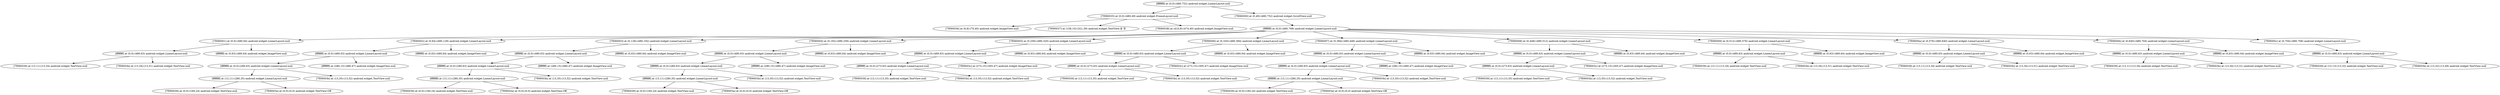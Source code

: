 strict digraph G {
  1 [ label="[ffffffff] at (0,0)-(480,752) android.widget.LinearLayout:null" ];
  2 [ label="[7f090035] at (0,0)-(480,49) android.widget.FrameLayout:null" ];
  3 [ label="[7f090036] at (6,8)-(70,40) android.widget.ImageView:null" ];
  4 [ label="[7f090037] at (158,10)-(321,39) android.widget.TextView:설  정" ];
  5 [ label="[7f090038] at (410,8)-(474,40) android.widget.ImageView:null" ];
  6 [ label="[7f090000] at (0,49)-(480,752) android.widget.ScrollView:null" ];
  7 [ label="[ffffffff] at (0,0)-(480,768) android.widget.LinearLayout:null" ];
  8 [ label="[7f090001] at (0,0)-(480,64) android.widget.LinearLayout:null" ];
  9 [ label="[ffffffff] at (0,0)-(480,63) android.widget.LinearLayout:null" ];
  10 [ label="[7f090039] at (13,11)-(13,34) android.widget.TextView:null" ];
  11 [ label="[7f09003b] at (13,34)-(13,51) android.widget.TextView:null" ];
  12 [ label="[ffffffff] at (0,63)-(480,64) android.widget.ImageView:null" ];
  13 [ label="[7f090002] at (0,64)-(480,128) android.widget.LinearLayout:null" ];
  14 [ label="[ffffffff] at (0,0)-(480,63) android.widget.LinearLayout:null" ];
  15 [ label="[ffffffff] at (0,0)-(280,63) android.widget.LinearLayout:null" ];
  16 [ label="[ffffffff] at (13,11)-(280,35) android.widget.LinearLayout:null" ];
  17 [ label="[7f090039] at (0,0)-(160,24) android.widget.TextView:null" ];
  18 [ label="[7f09003a] at (0,0)-(0,0) android.widget.TextView:Off" ];
  19 [ label="[7f09003b] at (13,35)-(13,52) android.widget.TextView:null" ];
  20 [ label="[ffffffff] at (280,15)-(480,47) android.widget.ImageView:null" ];
  21 [ label="[ffffffff] at (0,63)-(480,64) android.widget.ImageView:null" ];
  22 [ label="[7f090003] at (0,128)-(480,192) android.widget.LinearLayout:null" ];
  23 [ label="[ffffffff] at (0,0)-(480,63) android.widget.LinearLayout:null" ];
  24 [ label="[ffffffff] at (0,0)-(280,63) android.widget.LinearLayout:null" ];
  25 [ label="[ffffffff] at (13,11)-(280,35) android.widget.LinearLayout:null" ];
  26 [ label="[7f090039] at (0,0)-(160,24) android.widget.TextView:null" ];
  27 [ label="[7f09003a] at (0,0)-(0,0) android.widget.TextView:Off" ];
  28 [ label="[7f09003b] at (13,35)-(13,52) android.widget.TextView:null" ];
  29 [ label="[ffffffff] at (280,15)-(480,47) android.widget.ImageView:null" ];
  30 [ label="[ffffffff] at (0,63)-(480,64) android.widget.ImageView:null" ];
  31 [ label="[7f090004] at (0,192)-(480,256) android.widget.LinearLayout:null" ];
  32 [ label="[ffffffff] at (0,0)-(480,63) android.widget.LinearLayout:null" ];
  33 [ label="[ffffffff] at (0,0)-(280,63) android.widget.LinearLayout:null" ];
  34 [ label="[ffffffff] at (13,11)-(280,35) android.widget.LinearLayout:null" ];
  35 [ label="[7f090039] at (0,0)-(160,24) android.widget.TextView:null" ];
  36 [ label="[7f09003a] at (0,0)-(0,0) android.widget.TextView:Off" ];
  37 [ label="[7f09003b] at (13,35)-(13,52) android.widget.TextView:null" ];
  38 [ label="[ffffffff] at (280,15)-(480,47) android.widget.ImageView:null" ];
  39 [ label="[ffffffff] at (0,63)-(480,64) android.widget.ImageView:null" ];
  40 [ label="[7f090005] at (0,256)-(480,320) android.widget.LinearLayout:null" ];
  41 [ label="[ffffffff] at (0,0)-(480,63) android.widget.LinearLayout:null" ];
  42 [ label="[ffffffff] at (0,0)-(273,63) android.widget.LinearLayout:null" ];
  43 [ label="[7f090039] at (13,11)-(13,35) android.widget.TextView:null" ];
  44 [ label="[7f09003b] at (13,35)-(13,52) android.widget.TextView:null" ];
  45 [ label="[7f09003c] at (273,15)-(305,47) android.widget.ImageView:null" ];
  46 [ label="[ffffffff] at (0,63)-(480,64) android.widget.ImageView:null" ];
  47 [ label="[7f090006] at (0,320)-(480,384) android.widget.LinearLayout:null" ];
  48 [ label="[ffffffff] at (0,0)-(480,63) android.widget.LinearLayout:null" ];
  49 [ label="[ffffffff] at (0,0)-(273,63) android.widget.LinearLayout:null" ];
  50 [ label="[7f090039] at (13,11)-(13,35) android.widget.TextView:null" ];
  51 [ label="[7f09003b] at (13,35)-(13,52) android.widget.TextView:null" ];
  52 [ label="[7f09003c] at (273,15)-(305,47) android.widget.ImageView:null" ];
  53 [ label="[ffffffff] at (0,63)-(480,64) android.widget.ImageView:null" ];
  54 [ label="[7f090007] at (0,384)-(480,448) android.widget.LinearLayout:null" ];
  55 [ label="[ffffffff] at (0,0)-(480,63) android.widget.LinearLayout:null" ];
  56 [ label="[ffffffff] at (0,0)-(280,63) android.widget.LinearLayout:null" ];
  57 [ label="[ffffffff] at (13,11)-(280,35) android.widget.LinearLayout:null" ];
  58 [ label="[7f090039] at (0,0)-(160,24) android.widget.TextView:null" ];
  59 [ label="[7f09003a] at (0,0)-(0,0) android.widget.TextView:Off" ];
  60 [ label="[7f09003b] at (13,35)-(13,52) android.widget.TextView:null" ];
  61 [ label="[ffffffff] at (280,15)-(480,47) android.widget.ImageView:null" ];
  62 [ label="[ffffffff] at (0,63)-(480,64) android.widget.ImageView:null" ];
  63 [ label="[7f090008] at (0,448)-(480,512) android.widget.LinearLayout:null" ];
  64 [ label="[ffffffff] at (0,0)-(480,63) android.widget.LinearLayout:null" ];
  65 [ label="[ffffffff] at (0,0)-(273,63) android.widget.LinearLayout:null" ];
  66 [ label="[7f090039] at (13,11)-(13,35) android.widget.TextView:null" ];
  67 [ label="[7f09003b] at (13,35)-(13,52) android.widget.TextView:null" ];
  68 [ label="[7f09003c] at (273,15)-(305,47) android.widget.ImageView:null" ];
  69 [ label="[ffffffff] at (0,63)-(480,64) android.widget.ImageView:null" ];
  70 [ label="[7f090009] at (0,512)-(480,576) android.widget.LinearLayout:null" ];
  71 [ label="[ffffffff] at (0,0)-(480,63) android.widget.LinearLayout:null" ];
  72 [ label="[7f090039] at (13,11)-(13,34) android.widget.TextView:null" ];
  73 [ label="[7f09003b] at (13,34)-(13,51) android.widget.TextView:null" ];
  74 [ label="[ffffffff] at (0,63)-(480,64) android.widget.ImageView:null" ];
  75 [ label="[7f09000a] at (0,576)-(480,640) android.widget.LinearLayout:null" ];
  76 [ label="[ffffffff] at (0,0)-(480,63) android.widget.LinearLayout:null" ];
  77 [ label="[7f090039] at (13,11)-(13,34) android.widget.TextView:null" ];
  78 [ label="[7f09003b] at (13,34)-(13,51) android.widget.TextView:null" ];
  79 [ label="[ffffffff] at (0,63)-(480,64) android.widget.ImageView:null" ];
  80 [ label="[7f09000b] at (0,640)-(480,704) android.widget.LinearLayout:null" ];
  81 [ label="[ffffffff] at (0,0)-(480,63) android.widget.LinearLayout:null" ];
  82 [ label="[7f090039] at (13,11)-(13,34) android.widget.TextView:null" ];
  83 [ label="[7f09003b] at (13,34)-(13,51) android.widget.TextView:null" ];
  84 [ label="[ffffffff] at (0,63)-(480,64) android.widget.ImageView:null" ];
  85 [ label="[7f09000c] at (0,704)-(480,768) android.widget.LinearLayout:null" ];
  86 [ label="[ffffffff] at (0,0)-(480,63) android.widget.LinearLayout:null" ];
  87 [ label="[7f090039] at (13,13)-(13,32) android.widget.TextView:null" ];
  88 [ label="[7f09003b] at (13,32)-(13,49) android.widget.TextView:null" ];
  1 -> 2;
  2 -> 3;
  2 -> 4;
  2 -> 5;
  1 -> 6;
  6 -> 7;
  7 -> 8;
  8 -> 9;
  9 -> 10;
  9 -> 11;
  8 -> 12;
  7 -> 13;
  13 -> 14;
  14 -> 15;
  15 -> 16;
  16 -> 17;
  16 -> 18;
  15 -> 19;
  14 -> 20;
  13 -> 21;
  7 -> 22;
  22 -> 23;
  23 -> 24;
  24 -> 25;
  25 -> 26;
  25 -> 27;
  24 -> 28;
  23 -> 29;
  22 -> 30;
  7 -> 31;
  31 -> 32;
  32 -> 33;
  33 -> 34;
  34 -> 35;
  34 -> 36;
  33 -> 37;
  32 -> 38;
  31 -> 39;
  7 -> 40;
  40 -> 41;
  41 -> 42;
  42 -> 43;
  42 -> 44;
  41 -> 45;
  40 -> 46;
  7 -> 47;
  47 -> 48;
  48 -> 49;
  49 -> 50;
  49 -> 51;
  48 -> 52;
  47 -> 53;
  7 -> 54;
  54 -> 55;
  55 -> 56;
  56 -> 57;
  57 -> 58;
  57 -> 59;
  56 -> 60;
  55 -> 61;
  54 -> 62;
  7 -> 63;
  63 -> 64;
  64 -> 65;
  65 -> 66;
  65 -> 67;
  64 -> 68;
  63 -> 69;
  7 -> 70;
  70 -> 71;
  71 -> 72;
  71 -> 73;
  70 -> 74;
  7 -> 75;
  75 -> 76;
  76 -> 77;
  76 -> 78;
  75 -> 79;
  7 -> 80;
  80 -> 81;
  81 -> 82;
  81 -> 83;
  80 -> 84;
  7 -> 85;
  85 -> 86;
  86 -> 87;
  86 -> 88;
}
